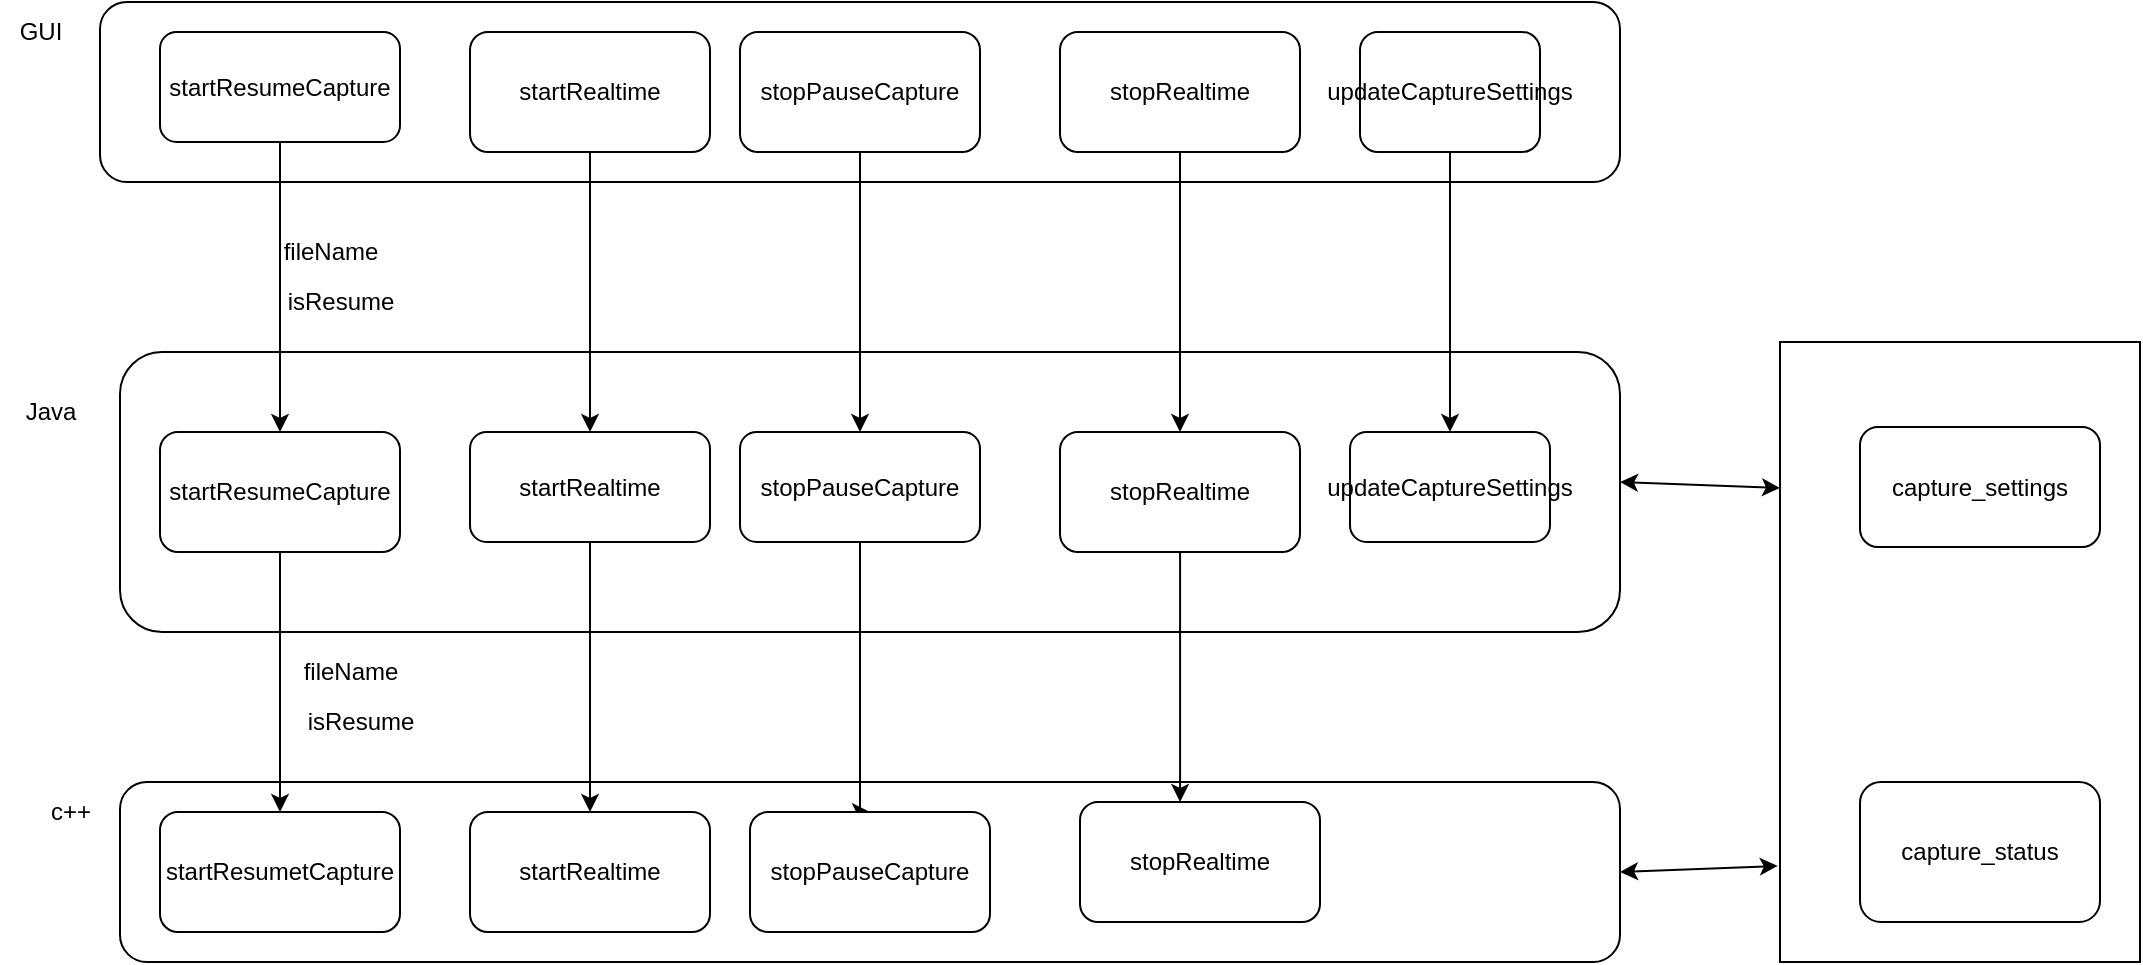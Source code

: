 <mxfile version="21.0.8" type="github">
  <diagram name="第 1 页" id="738VX-xTPERqi8VSFKUB">
    <mxGraphModel dx="1357" dy="568" grid="1" gridSize="10" guides="1" tooltips="1" connect="1" arrows="1" fold="1" page="1" pageScale="1" pageWidth="4681" pageHeight="3300" math="0" shadow="0">
      <root>
        <mxCell id="0" />
        <mxCell id="1" parent="0" />
        <mxCell id="xm8e55yrbuL3bT286_5s-25" value="" style="rounded=0;whiteSpace=wrap;html=1;" vertex="1" parent="1">
          <mxGeometry x="1090" y="370" width="180" height="310" as="geometry" />
        </mxCell>
        <mxCell id="xm8e55yrbuL3bT286_5s-22" value="" style="rounded=1;whiteSpace=wrap;html=1;" vertex="1" parent="1">
          <mxGeometry x="250" y="200" width="760" height="90" as="geometry" />
        </mxCell>
        <mxCell id="xm8e55yrbuL3bT286_5s-23" value="" style="rounded=1;whiteSpace=wrap;html=1;" vertex="1" parent="1">
          <mxGeometry x="260" y="590" width="750" height="90" as="geometry" />
        </mxCell>
        <mxCell id="xm8e55yrbuL3bT286_5s-24" value="" style="rounded=1;whiteSpace=wrap;html=1;" vertex="1" parent="1">
          <mxGeometry x="260" y="375" width="750" height="140" as="geometry" />
        </mxCell>
        <mxCell id="xm8e55yrbuL3bT286_5s-42" style="edgeStyle=orthogonalEdgeStyle;rounded=0;orthogonalLoop=1;jettySize=auto;html=1;entryX=0.5;entryY=0;entryDx=0;entryDy=0;" edge="1" parent="1" source="xm8e55yrbuL3bT286_5s-29" target="xm8e55yrbuL3bT286_5s-36">
          <mxGeometry relative="1" as="geometry" />
        </mxCell>
        <mxCell id="xm8e55yrbuL3bT286_5s-29" value="updateCaptureSettings" style="rounded=1;whiteSpace=wrap;html=1;" vertex="1" parent="1">
          <mxGeometry x="880" y="215" width="90" height="60" as="geometry" />
        </mxCell>
        <mxCell id="xm8e55yrbuL3bT286_5s-56" style="edgeStyle=orthogonalEdgeStyle;rounded=0;orthogonalLoop=1;jettySize=auto;html=1;entryX=0.5;entryY=0;entryDx=0;entryDy=0;" edge="1" parent="1" source="xm8e55yrbuL3bT286_5s-30" target="xm8e55yrbuL3bT286_5s-34">
          <mxGeometry relative="1" as="geometry" />
        </mxCell>
        <mxCell id="xm8e55yrbuL3bT286_5s-30" value="startResumeCapture" style="rounded=1;whiteSpace=wrap;html=1;" vertex="1" parent="1">
          <mxGeometry x="280" y="215" width="120" height="55" as="geometry" />
        </mxCell>
        <mxCell id="xm8e55yrbuL3bT286_5s-41" style="edgeStyle=orthogonalEdgeStyle;rounded=0;orthogonalLoop=1;jettySize=auto;html=1;entryX=0.5;entryY=0;entryDx=0;entryDy=0;" edge="1" parent="1" source="xm8e55yrbuL3bT286_5s-31" target="xm8e55yrbuL3bT286_5s-35">
          <mxGeometry relative="1" as="geometry" />
        </mxCell>
        <mxCell id="xm8e55yrbuL3bT286_5s-31" value="startRealtime" style="rounded=1;whiteSpace=wrap;html=1;" vertex="1" parent="1">
          <mxGeometry x="435" y="215" width="120" height="60" as="geometry" />
        </mxCell>
        <mxCell id="xm8e55yrbuL3bT286_5s-74" style="edgeStyle=orthogonalEdgeStyle;rounded=0;orthogonalLoop=1;jettySize=auto;html=1;entryX=0.5;entryY=0;entryDx=0;entryDy=0;" edge="1" parent="1" source="xm8e55yrbuL3bT286_5s-34" target="xm8e55yrbuL3bT286_5s-48">
          <mxGeometry relative="1" as="geometry" />
        </mxCell>
        <mxCell id="xm8e55yrbuL3bT286_5s-34" value="startResumeCapture" style="rounded=1;whiteSpace=wrap;html=1;" vertex="1" parent="1">
          <mxGeometry x="280" y="415" width="120" height="60" as="geometry" />
        </mxCell>
        <mxCell id="xm8e55yrbuL3bT286_5s-73" style="edgeStyle=orthogonalEdgeStyle;rounded=0;orthogonalLoop=1;jettySize=auto;html=1;entryX=0.5;entryY=0;entryDx=0;entryDy=0;" edge="1" parent="1" source="xm8e55yrbuL3bT286_5s-35" target="xm8e55yrbuL3bT286_5s-50">
          <mxGeometry relative="1" as="geometry" />
        </mxCell>
        <mxCell id="xm8e55yrbuL3bT286_5s-35" value="startRealtime" style="rounded=1;whiteSpace=wrap;html=1;" vertex="1" parent="1">
          <mxGeometry x="435" y="415" width="120" height="55" as="geometry" />
        </mxCell>
        <mxCell id="xm8e55yrbuL3bT286_5s-36" value="updateCaptureSettings" style="rounded=1;whiteSpace=wrap;html=1;" vertex="1" parent="1">
          <mxGeometry x="875" y="415" width="100" height="55" as="geometry" />
        </mxCell>
        <mxCell id="xm8e55yrbuL3bT286_5s-45" value="GUI" style="text;html=1;align=center;verticalAlign=middle;resizable=0;points=[];autosize=1;strokeColor=none;fillColor=none;" vertex="1" parent="1">
          <mxGeometry x="200" y="200" width="40" height="30" as="geometry" />
        </mxCell>
        <mxCell id="xm8e55yrbuL3bT286_5s-46" value="Java" style="text;html=1;align=center;verticalAlign=middle;resizable=0;points=[];autosize=1;strokeColor=none;fillColor=none;" vertex="1" parent="1">
          <mxGeometry x="200" y="390" width="50" height="30" as="geometry" />
        </mxCell>
        <mxCell id="xm8e55yrbuL3bT286_5s-47" value="c++" style="text;html=1;align=center;verticalAlign=middle;resizable=0;points=[];autosize=1;strokeColor=none;fillColor=none;" vertex="1" parent="1">
          <mxGeometry x="215" y="590" width="40" height="30" as="geometry" />
        </mxCell>
        <mxCell id="xm8e55yrbuL3bT286_5s-48" value="startResumetCapture" style="rounded=1;whiteSpace=wrap;html=1;" vertex="1" parent="1">
          <mxGeometry x="280" y="605" width="120" height="60" as="geometry" />
        </mxCell>
        <mxCell id="xm8e55yrbuL3bT286_5s-50" value="startRealtime" style="rounded=1;whiteSpace=wrap;html=1;" vertex="1" parent="1">
          <mxGeometry x="435" y="605" width="120" height="60" as="geometry" />
        </mxCell>
        <mxCell id="xm8e55yrbuL3bT286_5s-71" style="edgeStyle=orthogonalEdgeStyle;rounded=0;orthogonalLoop=1;jettySize=auto;html=1;" edge="1" parent="1" source="xm8e55yrbuL3bT286_5s-57" target="xm8e55yrbuL3bT286_5s-58">
          <mxGeometry relative="1" as="geometry" />
        </mxCell>
        <mxCell id="xm8e55yrbuL3bT286_5s-57" value="stopPauseCapture" style="rounded=1;whiteSpace=wrap;html=1;" vertex="1" parent="1">
          <mxGeometry x="570" y="215" width="120" height="60" as="geometry" />
        </mxCell>
        <mxCell id="xm8e55yrbuL3bT286_5s-72" style="edgeStyle=orthogonalEdgeStyle;rounded=0;orthogonalLoop=1;jettySize=auto;html=1;entryX=0.5;entryY=0;entryDx=0;entryDy=0;" edge="1" parent="1" source="xm8e55yrbuL3bT286_5s-58" target="xm8e55yrbuL3bT286_5s-59">
          <mxGeometry relative="1" as="geometry">
            <Array as="points">
              <mxPoint x="630" y="605" />
            </Array>
          </mxGeometry>
        </mxCell>
        <mxCell id="xm8e55yrbuL3bT286_5s-58" value="stopPauseCapture" style="rounded=1;whiteSpace=wrap;html=1;" vertex="1" parent="1">
          <mxGeometry x="570" y="415" width="120" height="55" as="geometry" />
        </mxCell>
        <mxCell id="xm8e55yrbuL3bT286_5s-59" value="stopPauseCapture" style="rounded=1;whiteSpace=wrap;html=1;" vertex="1" parent="1">
          <mxGeometry x="575" y="605" width="120" height="60" as="geometry" />
        </mxCell>
        <mxCell id="xm8e55yrbuL3bT286_5s-60" value="capture_settings" style="rounded=1;whiteSpace=wrap;html=1;" vertex="1" parent="1">
          <mxGeometry x="1130" y="412.5" width="120" height="60" as="geometry" />
        </mxCell>
        <mxCell id="xm8e55yrbuL3bT286_5s-62" value="capture_status" style="rounded=1;whiteSpace=wrap;html=1;" vertex="1" parent="1">
          <mxGeometry x="1130" y="590" width="120" height="70" as="geometry" />
        </mxCell>
        <mxCell id="xm8e55yrbuL3bT286_5s-68" value="" style="endArrow=classic;startArrow=classic;html=1;rounded=0;" edge="1" parent="1">
          <mxGeometry width="50" height="50" relative="1" as="geometry">
            <mxPoint x="1010" y="440" as="sourcePoint" />
            <mxPoint x="1090" y="443" as="targetPoint" />
          </mxGeometry>
        </mxCell>
        <mxCell id="xm8e55yrbuL3bT286_5s-70" value="" style="endArrow=classic;startArrow=classic;html=1;rounded=0;entryX=-0.006;entryY=0.845;entryDx=0;entryDy=0;entryPerimeter=0;exitX=1;exitY=0.5;exitDx=0;exitDy=0;" edge="1" parent="1" source="xm8e55yrbuL3bT286_5s-23" target="xm8e55yrbuL3bT286_5s-25">
          <mxGeometry width="50" height="50" relative="1" as="geometry">
            <mxPoint x="810" y="640" as="sourcePoint" />
            <mxPoint x="860" y="590" as="targetPoint" />
          </mxGeometry>
        </mxCell>
        <mxCell id="xm8e55yrbuL3bT286_5s-80" style="edgeStyle=orthogonalEdgeStyle;rounded=0;orthogonalLoop=1;jettySize=auto;html=1;entryX=0.417;entryY=0;entryDx=0;entryDy=0;entryPerimeter=0;" edge="1" parent="1" source="xm8e55yrbuL3bT286_5s-75" target="xm8e55yrbuL3bT286_5s-78">
          <mxGeometry relative="1" as="geometry" />
        </mxCell>
        <mxCell id="xm8e55yrbuL3bT286_5s-75" value="stopRealtime" style="rounded=1;whiteSpace=wrap;html=1;" vertex="1" parent="1">
          <mxGeometry x="730" y="415" width="120" height="60" as="geometry" />
        </mxCell>
        <mxCell id="xm8e55yrbuL3bT286_5s-77" style="edgeStyle=orthogonalEdgeStyle;rounded=0;orthogonalLoop=1;jettySize=auto;html=1;" edge="1" parent="1" source="xm8e55yrbuL3bT286_5s-76" target="xm8e55yrbuL3bT286_5s-75">
          <mxGeometry relative="1" as="geometry" />
        </mxCell>
        <mxCell id="xm8e55yrbuL3bT286_5s-76" value="stopRealtime" style="rounded=1;whiteSpace=wrap;html=1;" vertex="1" parent="1">
          <mxGeometry x="730" y="215" width="120" height="60" as="geometry" />
        </mxCell>
        <mxCell id="xm8e55yrbuL3bT286_5s-78" value="stopRealtime" style="rounded=1;whiteSpace=wrap;html=1;" vertex="1" parent="1">
          <mxGeometry x="740" y="600" width="120" height="60" as="geometry" />
        </mxCell>
        <mxCell id="xm8e55yrbuL3bT286_5s-81" value="fileName" style="text;html=1;align=center;verticalAlign=middle;resizable=0;points=[];autosize=1;strokeColor=none;fillColor=none;" vertex="1" parent="1">
          <mxGeometry x="330" y="310" width="70" height="30" as="geometry" />
        </mxCell>
        <mxCell id="xm8e55yrbuL3bT286_5s-83" value="isResume" style="text;html=1;align=center;verticalAlign=middle;resizable=0;points=[];autosize=1;strokeColor=none;fillColor=none;" vertex="1" parent="1">
          <mxGeometry x="330" y="335" width="80" height="30" as="geometry" />
        </mxCell>
        <mxCell id="xm8e55yrbuL3bT286_5s-84" value="fileName" style="text;html=1;align=center;verticalAlign=middle;resizable=0;points=[];autosize=1;strokeColor=none;fillColor=none;" vertex="1" parent="1">
          <mxGeometry x="340" y="520" width="70" height="30" as="geometry" />
        </mxCell>
        <mxCell id="xm8e55yrbuL3bT286_5s-85" value="isResume" style="text;html=1;align=center;verticalAlign=middle;resizable=0;points=[];autosize=1;strokeColor=none;fillColor=none;" vertex="1" parent="1">
          <mxGeometry x="340" y="545" width="80" height="30" as="geometry" />
        </mxCell>
      </root>
    </mxGraphModel>
  </diagram>
</mxfile>
